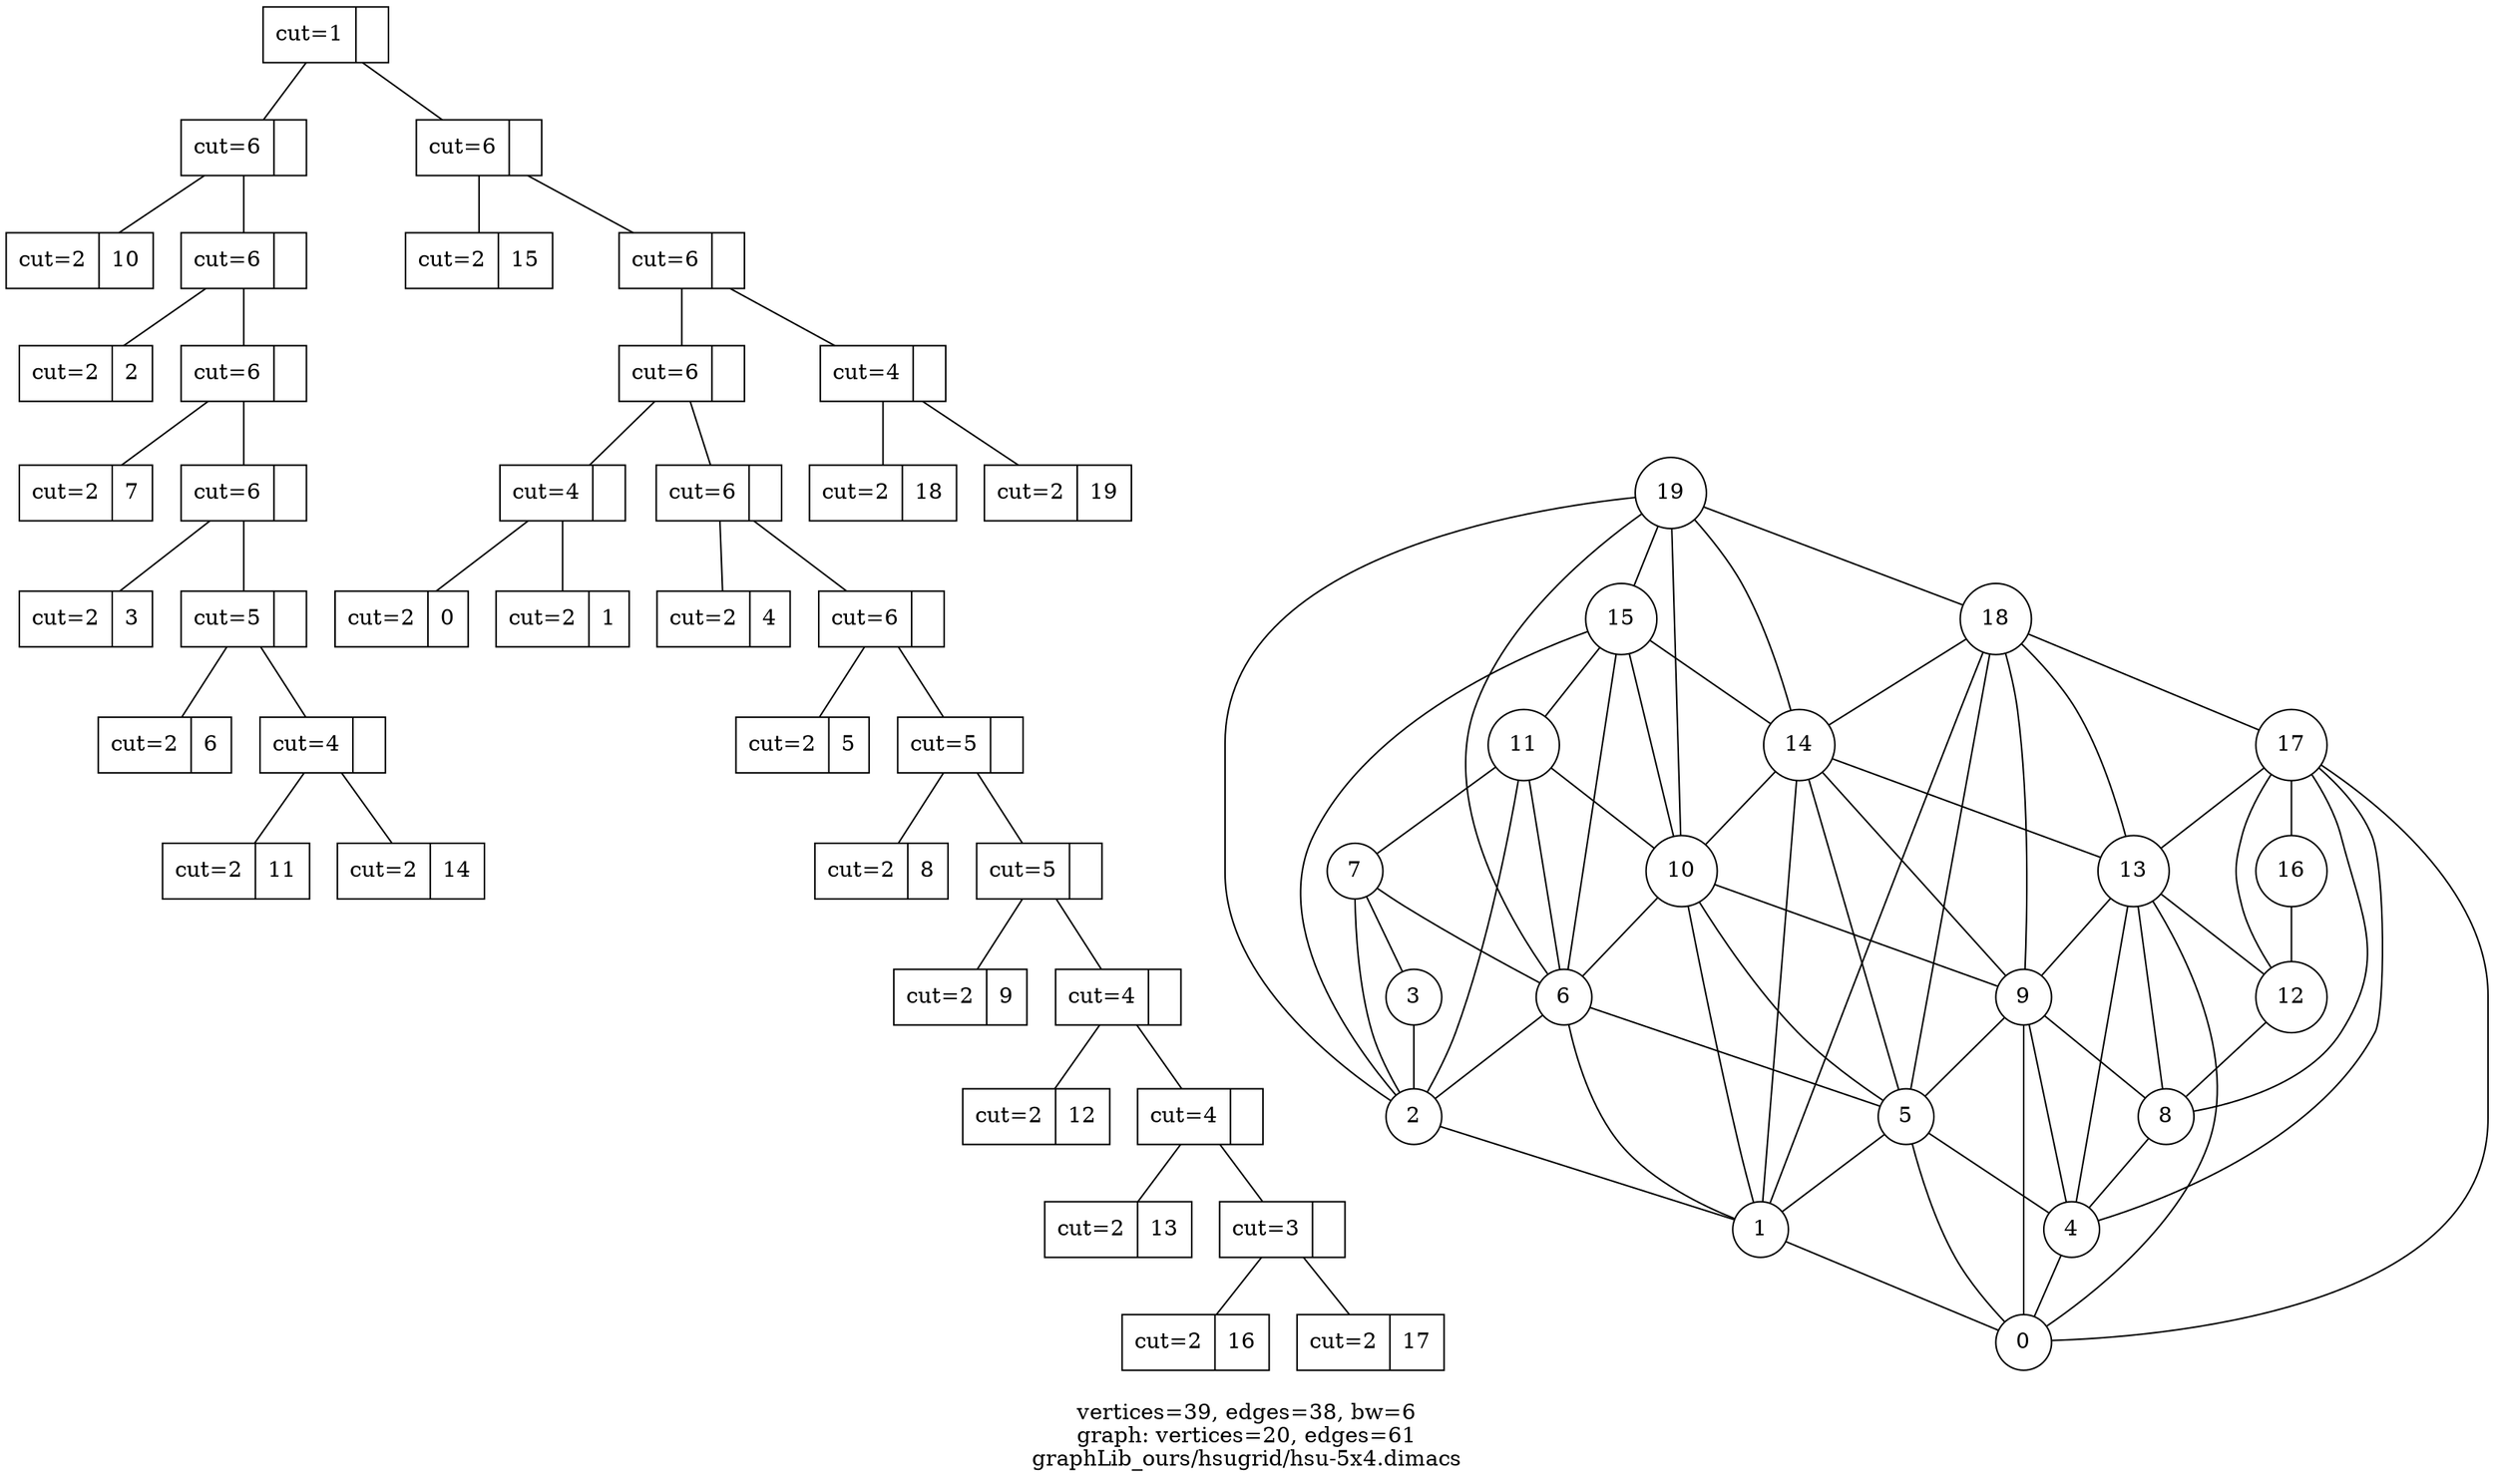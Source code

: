 graph {
label = "\nvertices=39, edges=38, bw=6\ngraph: vertices=20, edges=61\ngraphLib_ours/hsugrid/hsu-5x4.dimacs"; 
rankdir = BT;
node [shape = record]
11945013 [ label = " cut=1 | " ];
3668766 [ label = " cut=6 | " ];
21471211 [ label = " cut=6 | " ];
22297736 [ label = " cut=2 | <n15> 15" ];
22155964 [ label = " cut=6 | " ];
21762307 [ label = " cut=6 | " ];
15799300 [ label = " cut=4 | " ];
22618484 [ label = " cut=2 | <n18> 18" ];
10703525 [ label = " cut=2 | <n19> 19" ];
8846886 [ label = " cut=4 | " ];
9938272 [ label = " cut=6 | " ];
32134769 [ label = " cut=2 | <n4> 4" ];
30495813 [ label = " cut=6 | " ];
32745991 [ label = " cut=2 | <n5> 5" ];
2081531 [ label = " cut=5 | " ];
20573914 [ label = " cut=2 | <n8> 8" ];
7359402 [ label = " cut=5 | " ];
7841785 [ label = " cut=2 | <n9> 9" ];
28637909 [ label = " cut=4 | " ];
12577309 [ label = " cut=2 | <n12> 12" ];
27475272 [ label = " cut=4 | " ];
813251 [ label = " cut=2 | <n13> 13" ];
11665455 [ label = " cut=3 | " ];
2771331 [ label = " cut=2 | <n16> 16" ];
4219289 [ label = " cut=2 | <n17> 17" ];
13086732 [ label = " cut=2 | <n0> 0" ];
32961174 [ label = " cut=2 | <n1> 1" ];
28349544 [ label = " cut=2 | <n10> 10" ];
31414927 [ label = " cut=6 | " ];
11707096 [ label = " cut=2 | <n2> 2" ];
31538514 [ label = " cut=6 | " ];
8452719 [ label = " cut=2 | <n7> 7" ];
28954187 [ label = " cut=6 | " ];
26657200 [ label = " cut=2 | <n3> 3" ];
8789796 [ label = " cut=5 | " ];
23505432 [ label = " cut=2 | <n6> 6" ];
19475750 [ label = " cut=4 | " ];
5450181 [ label = " cut=2 | <n11> 11" ];
31156635 [ label = " cut=2 | <n14> 14" ];
"3668766" -- "11945013";
"21471211" -- "11945013";
"22297736" -- "21471211";
"22155964" -- "21471211";
"21762307" -- "22155964";
"15799300" -- "22155964";
"22618484" -- "15799300";
"10703525" -- "15799300";
"8846886" -- "21762307";
"9938272" -- "21762307";
"32134769" -- "9938272";
"30495813" -- "9938272";
"32745991" -- "30495813";
"2081531" -- "30495813";
"20573914" -- "2081531";
"7359402" -- "2081531";
"7841785" -- "7359402";
"28637909" -- "7359402";
"12577309" -- "28637909";
"27475272" -- "28637909";
"813251" -- "27475272";
"11665455" -- "27475272";
"2771331" -- "11665455";
"4219289" -- "11665455";
"13086732" -- "8846886";
"32961174" -- "8846886";
"28349544" -- "3668766";
"31414927" -- "3668766";
"11707096" -- "31414927";
"31538514" -- "31414927";
"8452719" -- "31538514";
"28954187" -- "31538514";
"26657200" -- "28954187";
"8789796" -- "28954187";
"23505432" -- "8789796";
"19475750" -- "8789796";
"5450181" -- "19475750";
"31156635" -- "19475750";
subgraph realgraph {
node [shape=circle]label = "real graph"; 
26828160 [ label = "0" ];
29997514 [ label = "1" ];
12888787 [ label = "2" ];
27994366 [ label = "3" ];
1070904 [ label = "4" ];
13523740 [ label = "5" ];
29346106 [ label = "6" ];
3414368 [ label = "7" ];
7219514 [ label = "8" ];
5546792 [ label = "9" ];
10736847 [ label = "10" ];
32023030 [ label = "11" ];
31544005 [ label = "12" ];
78236 [ label = "13" ];
6301159 [ label = "14" ];
5799060 [ label = "15" ];
22743805 [ label = "16" ];
3045408 [ label = "17" ];
13665843 [ label = "18" ];
1741620 [ label = "19" ];
"26828160" -- "29997514";
"26828160" -- "1070904";
"26828160" -- "13523740";
"26828160" -- "5546792";
"26828160" -- "78236";
"26828160" -- "3045408";
"29997514" -- "12888787";
"29997514" -- "13523740";
"29997514" -- "29346106";
"29997514" -- "10736847";
"29997514" -- "6301159";
"29997514" -- "13665843";
"12888787" -- "27994366";
"12888787" -- "29346106";
"12888787" -- "3414368";
"12888787" -- "32023030";
"12888787" -- "5799060";
"12888787" -- "1741620";
"27994366" -- "3414368";
"1070904" -- "13523740";
"1070904" -- "7219514";
"1070904" -- "5546792";
"1070904" -- "78236";
"1070904" -- "3045408";
"13523740" -- "29346106";
"13523740" -- "5546792";
"13523740" -- "10736847";
"13523740" -- "6301159";
"13523740" -- "13665843";
"29346106" -- "3414368";
"29346106" -- "10736847";
"29346106" -- "32023030";
"29346106" -- "5799060";
"29346106" -- "1741620";
"3414368" -- "32023030";
"7219514" -- "5546792";
"7219514" -- "31544005";
"7219514" -- "78236";
"7219514" -- "3045408";
"5546792" -- "10736847";
"5546792" -- "78236";
"5546792" -- "6301159";
"5546792" -- "13665843";
"10736847" -- "32023030";
"10736847" -- "6301159";
"10736847" -- "5799060";
"10736847" -- "1741620";
"32023030" -- "5799060";
"31544005" -- "78236";
"31544005" -- "22743805";
"31544005" -- "3045408";
"78236" -- "6301159";
"78236" -- "3045408";
"78236" -- "13665843";
"6301159" -- "5799060";
"6301159" -- "13665843";
"6301159" -- "1741620";
"5799060" -- "1741620";
"22743805" -- "3045408";
"3045408" -- "13665843";
"13665843" -- "1741620";
}
}

